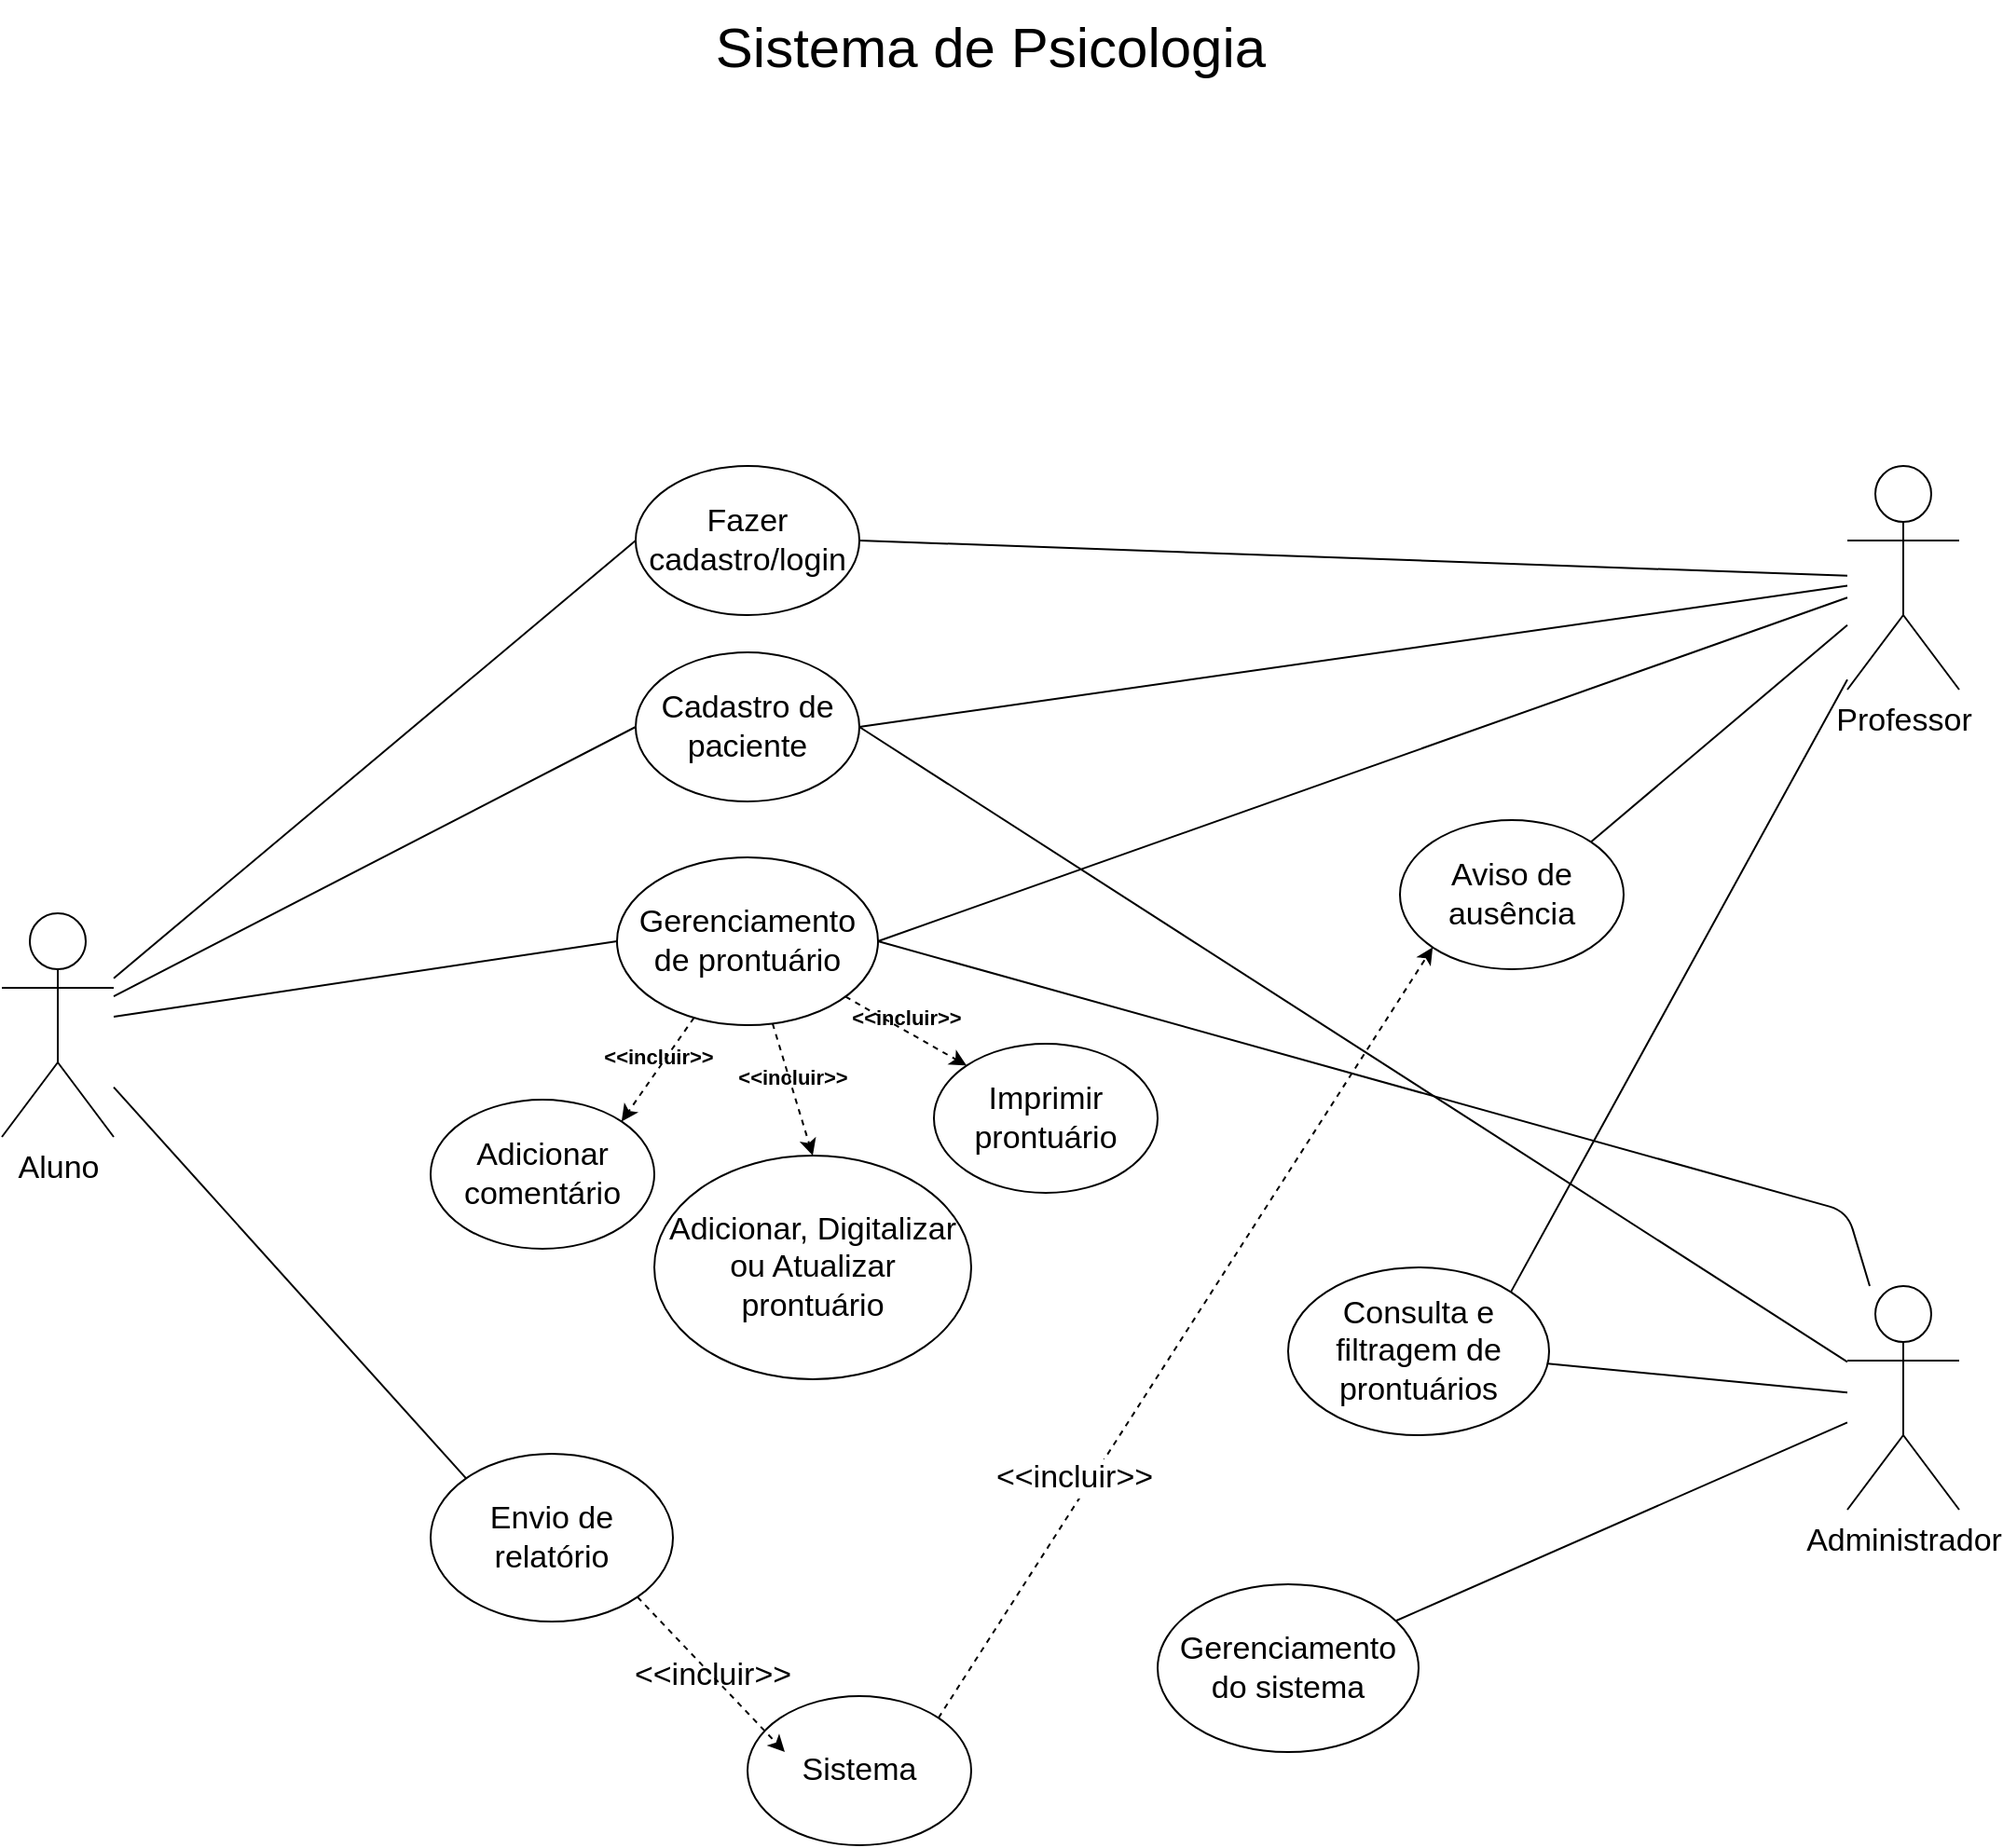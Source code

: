 <mxfile>
    <diagram id="hsp9-NueZwUlGCEhFkof" name="Use Case">
        <mxGraphModel dx="1743" dy="1611" grid="1" gridSize="10" guides="1" tooltips="1" connect="1" arrows="1" fold="1" page="0" pageScale="1" pageWidth="850" pageHeight="1100" math="0" shadow="0">
            <root>
                <mxCell id="0"/>
                <mxCell id="1" parent="0"/>
                <mxCell id="6rFO9PX0ZzHkZmPm3LeD-29" style="edgeStyle=none;html=1;entryX=0;entryY=0.5;entryDx=0;entryDy=0;labelBackgroundColor=none;fontSize=30;fontColor=default;endArrow=none;endFill=0;" parent="1" source="2" target="6rFO9PX0ZzHkZmPm3LeD-9" edge="1">
                    <mxGeometry relative="1" as="geometry"/>
                </mxCell>
                <mxCell id="6rFO9PX0ZzHkZmPm3LeD-30" style="edgeStyle=none;html=1;entryX=0;entryY=0.5;entryDx=0;entryDy=0;labelBackgroundColor=none;fontSize=30;fontColor=default;endArrow=none;endFill=0;" parent="1" source="2" target="6rFO9PX0ZzHkZmPm3LeD-7" edge="1">
                    <mxGeometry relative="1" as="geometry"/>
                </mxCell>
                <mxCell id="6rFO9PX0ZzHkZmPm3LeD-31" style="edgeStyle=none;html=1;entryX=0;entryY=0.5;entryDx=0;entryDy=0;labelBackgroundColor=none;fontSize=30;fontColor=default;endArrow=none;endFill=0;" parent="1" source="2" target="6rFO9PX0ZzHkZmPm3LeD-8" edge="1">
                    <mxGeometry relative="1" as="geometry"/>
                </mxCell>
                <mxCell id="6rFO9PX0ZzHkZmPm3LeD-33" style="edgeStyle=none;html=1;entryX=0;entryY=0;entryDx=0;entryDy=0;labelBackgroundColor=none;fontSize=17;fontColor=default;endArrow=none;endFill=0;" parent="1" source="2" target="6rFO9PX0ZzHkZmPm3LeD-32" edge="1">
                    <mxGeometry relative="1" as="geometry"/>
                </mxCell>
                <mxCell id="2" value="Aluno" style="shape=umlActor;verticalLabelPosition=bottom;verticalAlign=top;html=1;outlineConnect=0;fontSize=17;" parent="1" vertex="1">
                    <mxGeometry x="-110" y="450" width="60" height="120" as="geometry"/>
                </mxCell>
                <mxCell id="6rFO9PX0ZzHkZmPm3LeD-7" value="&lt;span data-lucid-content=&quot;{&amp;quot;t&amp;quot;:&amp;quot;Fazer cadastro/login&amp;quot;,&amp;quot;m&amp;quot;:[{&amp;quot;s&amp;quot;:0,&amp;quot;n&amp;quot;:&amp;quot;s&amp;quot;,&amp;quot;v&amp;quot;:40,&amp;quot;e&amp;quot;:20}]}&quot; data-lucid-type=&quot;application/vnd.lucid.text&quot;&gt;&lt;font style=&quot;font-size: 17px;&quot;&gt;Fazer cadastro/login&lt;/font&gt;&lt;/span&gt;" style="ellipse;whiteSpace=wrap;html=1;" parent="1" vertex="1">
                    <mxGeometry x="230" y="210" width="120" height="80" as="geometry"/>
                </mxCell>
                <mxCell id="6rFO9PX0ZzHkZmPm3LeD-8" value="&lt;span data-lucid-content=&quot;{&amp;quot;t&amp;quot;:&amp;quot;Cadastro de Paciente&amp;quot;,&amp;quot;m&amp;quot;:[{&amp;quot;s&amp;quot;:0,&amp;quot;n&amp;quot;:&amp;quot;s&amp;quot;,&amp;quot;v&amp;quot;:40,&amp;quot;e&amp;quot;:20}]}&quot; data-lucid-type=&quot;application/vnd.lucid.text&quot;&gt;&lt;span style=&quot;font-size: 17px;&quot;&gt;Cadastro de paciente&lt;/span&gt;&lt;/span&gt;" style="ellipse;whiteSpace=wrap;html=1;" parent="1" vertex="1">
                    <mxGeometry x="230" y="310" width="120" height="80" as="geometry"/>
                </mxCell>
                <mxCell id="6rFO9PX0ZzHkZmPm3LeD-15" value="&#10;&lt;span data-lucid-content=&quot;{&amp;quot;t&amp;quot;:&amp;quot;&lt;&lt;incluir&gt;&gt;&amp;quot;,&amp;quot;m&amp;quot;:[{&amp;quot;s&amp;quot;:0,&amp;quot;n&amp;quot;:&amp;quot;b&amp;quot;,&amp;quot;v&amp;quot;:true,&amp;quot;e&amp;quot;:11},{&amp;quot;s&amp;quot;:0,&amp;quot;n&amp;quot;:&amp;quot;c&amp;quot;,&amp;quot;v&amp;quot;:&amp;quot;333333ff&amp;quot;,&amp;quot;e&amp;quot;:11},{&amp;quot;s&amp;quot;:0,&amp;quot;n&amp;quot;:&amp;quot;fsp&amp;quot;,&amp;quot;v&amp;quot;:&amp;quot;ss_presetShapeStyle1_textStyle&amp;quot;,&amp;quot;e&amp;quot;:11},{&amp;quot;s&amp;quot;:0,&amp;quot;n&amp;quot;:&amp;quot;s&amp;quot;,&amp;quot;v&amp;quot;:31.111,&amp;quot;e&amp;quot;:11}]}&quot; data-lucid-type=&quot;application/vnd.lucid.text&quot; style=&quot;font-size: 11px;&quot;&gt;&lt;span style=&quot;font-weight: bold; font-size: 11px;&quot;&gt;&amp;lt;&amp;lt;incluir&amp;gt;&amp;gt;&lt;/span&gt;&lt;/span&gt;&#10;&#10;" style="edgeStyle=none;html=1;entryX=1;entryY=0;entryDx=0;entryDy=0;dashed=1;fontSize=11;labelBackgroundColor=none;fontColor=default;" parent="1" source="6rFO9PX0ZzHkZmPm3LeD-9" target="6rFO9PX0ZzHkZmPm3LeD-12" edge="1">
                    <mxGeometry relative="1" as="geometry"/>
                </mxCell>
                <mxCell id="6rFO9PX0ZzHkZmPm3LeD-9" value="&lt;span data-lucid-content=&quot;{&amp;quot;t&amp;quot;:&amp;quot;Gerenciamento de Prontuário&amp;quot;,&amp;quot;m&amp;quot;:[{&amp;quot;s&amp;quot;:0,&amp;quot;n&amp;quot;:&amp;quot;s&amp;quot;,&amp;quot;v&amp;quot;:40,&amp;quot;e&amp;quot;:27}]}&quot; data-lucid-type=&quot;application/vnd.lucid.text&quot;&gt;&lt;span style=&quot;font-size: 17px;&quot;&gt;Gerenciamento de prontuário&lt;/span&gt;&lt;/span&gt;" style="ellipse;whiteSpace=wrap;html=1;" parent="1" vertex="1">
                    <mxGeometry x="220" y="420" width="140" height="90" as="geometry"/>
                </mxCell>
                <mxCell id="6rFO9PX0ZzHkZmPm3LeD-10" value="&lt;span data-lucid-content=&quot;{&amp;quot;t&amp;quot;:&amp;quot;Imprimir prontuário&amp;quot;,&amp;quot;m&amp;quot;:[{&amp;quot;s&amp;quot;:0,&amp;quot;n&amp;quot;:&amp;quot;s&amp;quot;,&amp;quot;v&amp;quot;:40,&amp;quot;e&amp;quot;:19}]}&quot; data-lucid-type=&quot;application/vnd.lucid.text&quot;&gt;&lt;span style=&quot;font-size: 17px;&quot;&gt;Imprimir prontuário&lt;/span&gt;&lt;/span&gt;" style="ellipse;whiteSpace=wrap;html=1;" parent="1" vertex="1">
                    <mxGeometry x="390" y="520" width="120" height="80" as="geometry"/>
                </mxCell>
                <mxCell id="6rFO9PX0ZzHkZmPm3LeD-11" value="&lt;span data-lucid-content=&quot;{&amp;quot;t&amp;quot;:&amp;quot;Adicionar, Digitalizar ou Atualizar prontuário&amp;quot;,&amp;quot;m&amp;quot;:[{&amp;quot;s&amp;quot;:0,&amp;quot;n&amp;quot;:&amp;quot;s&amp;quot;,&amp;quot;v&amp;quot;:40,&amp;quot;e&amp;quot;:46}]}&quot; data-lucid-type=&quot;application/vnd.lucid.text&quot;&gt;&lt;font style=&quot;font-size: 17px;&quot;&gt;Adicionar, Digitalizar ou Atualizar prontuário&lt;/font&gt;&lt;/span&gt;" style="ellipse;whiteSpace=wrap;html=1;" parent="1" vertex="1">
                    <mxGeometry x="240" y="580" width="170" height="120" as="geometry"/>
                </mxCell>
                <mxCell id="6rFO9PX0ZzHkZmPm3LeD-12" value="&lt;span data-lucid-content=&quot;{&amp;quot;t&amp;quot;:&amp;quot;Adicionar comentário&amp;quot;,&amp;quot;m&amp;quot;:[{&amp;quot;s&amp;quot;:0,&amp;quot;n&amp;quot;:&amp;quot;s&amp;quot;,&amp;quot;v&amp;quot;:40,&amp;quot;e&amp;quot;:20}]}&quot; data-lucid-type=&quot;application/vnd.lucid.text&quot;&gt;&lt;span style=&quot;font-size: 17px;&quot;&gt;Adicionar comentário&lt;/span&gt;&lt;/span&gt;" style="ellipse;whiteSpace=wrap;html=1;" parent="1" vertex="1">
                    <mxGeometry x="120" y="550" width="120" height="80" as="geometry"/>
                </mxCell>
                <mxCell id="6rFO9PX0ZzHkZmPm3LeD-16" value="&#10;&lt;span data-lucid-content=&quot;{&amp;quot;t&amp;quot;:&amp;quot;&lt;&lt;incluir&gt;&gt;&amp;quot;,&amp;quot;m&amp;quot;:[{&amp;quot;s&amp;quot;:0,&amp;quot;n&amp;quot;:&amp;quot;b&amp;quot;,&amp;quot;v&amp;quot;:true,&amp;quot;e&amp;quot;:11},{&amp;quot;s&amp;quot;:0,&amp;quot;n&amp;quot;:&amp;quot;c&amp;quot;,&amp;quot;v&amp;quot;:&amp;quot;333333ff&amp;quot;,&amp;quot;e&amp;quot;:11},{&amp;quot;s&amp;quot;:0,&amp;quot;n&amp;quot;:&amp;quot;fsp&amp;quot;,&amp;quot;v&amp;quot;:&amp;quot;ss_presetShapeStyle1_textStyle&amp;quot;,&amp;quot;e&amp;quot;:11},{&amp;quot;s&amp;quot;:0,&amp;quot;n&amp;quot;:&amp;quot;s&amp;quot;,&amp;quot;v&amp;quot;:31.111,&amp;quot;e&amp;quot;:11}]}&quot; data-lucid-type=&quot;application/vnd.lucid.text&quot; style=&quot;font-size: 11px;&quot;&gt;&lt;span style=&quot;font-weight: bold; font-size: 11px;&quot;&gt;&amp;lt;&amp;lt;incluir&amp;gt;&amp;gt;&lt;/span&gt;&lt;/span&gt;&#10;&#10;" style="edgeStyle=none;html=1;entryX=0.5;entryY=0;entryDx=0;entryDy=0;dashed=1;fontSize=11;labelBackgroundColor=none;fontColor=default;" parent="1" source="6rFO9PX0ZzHkZmPm3LeD-9" target="6rFO9PX0ZzHkZmPm3LeD-11" edge="1">
                    <mxGeometry relative="1" as="geometry">
                        <mxPoint x="271.441" y="516.085" as="sourcePoint"/>
                        <mxPoint x="232.426" y="571.716" as="targetPoint"/>
                    </mxGeometry>
                </mxCell>
                <mxCell id="6rFO9PX0ZzHkZmPm3LeD-17" value="&#10;&lt;span data-lucid-content=&quot;{&amp;quot;t&amp;quot;:&amp;quot;&lt;&lt;incluir&gt;&gt;&amp;quot;,&amp;quot;m&amp;quot;:[{&amp;quot;s&amp;quot;:0,&amp;quot;n&amp;quot;:&amp;quot;b&amp;quot;,&amp;quot;v&amp;quot;:true,&amp;quot;e&amp;quot;:11},{&amp;quot;s&amp;quot;:0,&amp;quot;n&amp;quot;:&amp;quot;c&amp;quot;,&amp;quot;v&amp;quot;:&amp;quot;333333ff&amp;quot;,&amp;quot;e&amp;quot;:11},{&amp;quot;s&amp;quot;:0,&amp;quot;n&amp;quot;:&amp;quot;fsp&amp;quot;,&amp;quot;v&amp;quot;:&amp;quot;ss_presetShapeStyle1_textStyle&amp;quot;,&amp;quot;e&amp;quot;:11},{&amp;quot;s&amp;quot;:0,&amp;quot;n&amp;quot;:&amp;quot;s&amp;quot;,&amp;quot;v&amp;quot;:31.111,&amp;quot;e&amp;quot;:11}]}&quot; data-lucid-type=&quot;application/vnd.lucid.text&quot; style=&quot;font-size: 11px;&quot;&gt;&lt;span style=&quot;font-weight: bold; font-size: 11px;&quot;&gt;&amp;lt;&amp;lt;incluir&amp;gt;&amp;gt;&lt;/span&gt;&lt;/span&gt;&#10;&#10;" style="edgeStyle=none;html=1;entryX=0;entryY=0;entryDx=0;entryDy=0;dashed=1;fontSize=11;labelBackgroundColor=none;fontColor=default;" parent="1" source="6rFO9PX0ZzHkZmPm3LeD-9" target="6rFO9PX0ZzHkZmPm3LeD-10" edge="1">
                    <mxGeometry relative="1" as="geometry">
                        <mxPoint x="313.307" y="519.179" as="sourcePoint"/>
                        <mxPoint x="335.0" y="590" as="targetPoint"/>
                    </mxGeometry>
                </mxCell>
                <mxCell id="6rFO9PX0ZzHkZmPm3LeD-27" style="edgeStyle=none;html=1;exitX=1;exitY=0;exitDx=0;exitDy=0;entryX=0;entryY=1;entryDx=0;entryDy=0;labelBackgroundColor=none;fontSize=30;fontColor=default;endArrow=classic;endFill=1;dashed=1;" parent="1" source="6rFO9PX0ZzHkZmPm3LeD-18" target="6rFO9PX0ZzHkZmPm3LeD-19" edge="1">
                    <mxGeometry relative="1" as="geometry"/>
                </mxCell>
                <mxCell id="6rFO9PX0ZzHkZmPm3LeD-38" value="&amp;lt;&amp;lt;incluir&amp;gt;&amp;gt;" style="edgeLabel;html=1;align=center;verticalAlign=middle;resizable=0;points=[];fontSize=17;fontColor=default;" parent="6rFO9PX0ZzHkZmPm3LeD-27" vertex="1" connectable="0">
                    <mxGeometry x="-0.252" y="-1" relative="1" as="geometry">
                        <mxPoint x="-28" y="25" as="offset"/>
                    </mxGeometry>
                </mxCell>
                <mxCell id="6rFO9PX0ZzHkZmPm3LeD-18" value="&lt;span data-lucid-content=&quot;{&amp;quot;t&amp;quot;:&amp;quot;Cadastro de Paciente&amp;quot;,&amp;quot;m&amp;quot;:[{&amp;quot;s&amp;quot;:0,&amp;quot;n&amp;quot;:&amp;quot;s&amp;quot;,&amp;quot;v&amp;quot;:40,&amp;quot;e&amp;quot;:20}]}&quot; data-lucid-type=&quot;application/vnd.lucid.text&quot;&gt;&lt;span style=&quot;font-size: 17px;&quot;&gt;Sistema&lt;/span&gt;&lt;/span&gt;" style="ellipse;whiteSpace=wrap;html=1;" parent="1" vertex="1">
                    <mxGeometry x="290" y="870" width="120" height="80" as="geometry"/>
                </mxCell>
                <mxCell id="6rFO9PX0ZzHkZmPm3LeD-28" style="edgeStyle=none;html=1;exitX=1;exitY=0;exitDx=0;exitDy=0;labelBackgroundColor=none;fontSize=30;fontColor=default;endArrow=none;endFill=0;" parent="1" source="6rFO9PX0ZzHkZmPm3LeD-19" target="6rFO9PX0ZzHkZmPm3LeD-23" edge="1">
                    <mxGeometry relative="1" as="geometry"/>
                </mxCell>
                <mxCell id="6rFO9PX0ZzHkZmPm3LeD-19" value="&lt;span data-lucid-content=&quot;{&amp;quot;t&amp;quot;:&amp;quot;Aviso de Ausência&amp;quot;,&amp;quot;m&amp;quot;:[{&amp;quot;s&amp;quot;:0,&amp;quot;n&amp;quot;:&amp;quot;s&amp;quot;,&amp;quot;v&amp;quot;:40,&amp;quot;e&amp;quot;:17}]}&quot; data-lucid-type=&quot;application/vnd.lucid.text&quot;&gt;&lt;span style=&quot;font-size: 17px;&quot;&gt;Aviso de ausência&lt;/span&gt;&lt;/span&gt;" style="ellipse;whiteSpace=wrap;html=1;" parent="1" vertex="1">
                    <mxGeometry x="640" y="400" width="120" height="80" as="geometry"/>
                </mxCell>
                <mxCell id="6rFO9PX0ZzHkZmPm3LeD-25" style="edgeStyle=none;html=1;labelBackgroundColor=none;fontSize=17;fontColor=default;endArrow=none;endFill=0;" parent="1" source="6rFO9PX0ZzHkZmPm3LeD-22" target="6rFO9PX0ZzHkZmPm3LeD-24" edge="1">
                    <mxGeometry relative="1" as="geometry"/>
                </mxCell>
                <mxCell id="6rFO9PX0ZzHkZmPm3LeD-39" style="edgeStyle=none;html=1;entryX=1;entryY=0.5;entryDx=0;entryDy=0;labelBackgroundColor=none;fontSize=17;fontColor=default;endArrow=none;endFill=0;" parent="1" source="6rFO9PX0ZzHkZmPm3LeD-22" target="6rFO9PX0ZzHkZmPm3LeD-8" edge="1">
                    <mxGeometry relative="1" as="geometry">
                        <Array as="points"/>
                    </mxGeometry>
                </mxCell>
                <mxCell id="6rFO9PX0ZzHkZmPm3LeD-41" style="edgeStyle=none;html=1;entryX=1;entryY=0.5;entryDx=0;entryDy=0;labelBackgroundColor=none;fontSize=17;fontColor=default;endArrow=none;endFill=0;" parent="1" source="6rFO9PX0ZzHkZmPm3LeD-22" target="6rFO9PX0ZzHkZmPm3LeD-9" edge="1">
                    <mxGeometry relative="1" as="geometry">
                        <Array as="points">
                            <mxPoint x="880" y="610"/>
                        </Array>
                    </mxGeometry>
                </mxCell>
                <mxCell id="6rFO9PX0ZzHkZmPm3LeD-22" value="Administrador" style="shape=umlActor;verticalLabelPosition=bottom;verticalAlign=top;html=1;outlineConnect=0;fontSize=17;" parent="1" vertex="1">
                    <mxGeometry x="880" y="650" width="60" height="120" as="geometry"/>
                </mxCell>
                <mxCell id="6rFO9PX0ZzHkZmPm3LeD-35" style="edgeStyle=none;html=1;entryX=1;entryY=0.5;entryDx=0;entryDy=0;labelBackgroundColor=none;fontSize=17;fontColor=default;endArrow=none;endFill=0;" parent="1" source="6rFO9PX0ZzHkZmPm3LeD-23" target="6rFO9PX0ZzHkZmPm3LeD-7" edge="1">
                    <mxGeometry relative="1" as="geometry"/>
                </mxCell>
                <mxCell id="6rFO9PX0ZzHkZmPm3LeD-36" style="edgeStyle=none;html=1;entryX=1;entryY=0.5;entryDx=0;entryDy=0;labelBackgroundColor=none;fontSize=17;fontColor=default;endArrow=none;endFill=0;" parent="1" source="6rFO9PX0ZzHkZmPm3LeD-23" target="6rFO9PX0ZzHkZmPm3LeD-8" edge="1">
                    <mxGeometry relative="1" as="geometry"/>
                </mxCell>
                <mxCell id="6rFO9PX0ZzHkZmPm3LeD-37" style="edgeStyle=none;html=1;entryX=1;entryY=0.5;entryDx=0;entryDy=0;labelBackgroundColor=none;fontSize=17;fontColor=default;endArrow=none;endFill=0;" parent="1" source="6rFO9PX0ZzHkZmPm3LeD-23" target="6rFO9PX0ZzHkZmPm3LeD-9" edge="1">
                    <mxGeometry relative="1" as="geometry"/>
                </mxCell>
                <mxCell id="6rFO9PX0ZzHkZmPm3LeD-23" value="Professor" style="shape=umlActor;verticalLabelPosition=bottom;verticalAlign=top;html=1;outlineConnect=0;fontSize=17;" parent="1" vertex="1">
                    <mxGeometry x="880" y="210" width="60" height="120" as="geometry"/>
                </mxCell>
                <mxCell id="6rFO9PX0ZzHkZmPm3LeD-24" value="&lt;span data-lucid-content=&quot;{&amp;quot;t&amp;quot;:&amp;quot;Gerenciamento do Sistema&amp;quot;,&amp;quot;m&amp;quot;:[{&amp;quot;s&amp;quot;:0,&amp;quot;n&amp;quot;:&amp;quot;s&amp;quot;,&amp;quot;v&amp;quot;:40,&amp;quot;e&amp;quot;:24}]}&quot; data-lucid-type=&quot;application/vnd.lucid.text&quot;&gt;&lt;span style=&quot;font-size: 17px;&quot;&gt;Gerenciamento do sistema&lt;/span&gt;&lt;/span&gt;" style="ellipse;whiteSpace=wrap;html=1;" parent="1" vertex="1">
                    <mxGeometry x="510" y="810" width="140" height="90" as="geometry"/>
                </mxCell>
                <mxCell id="6rFO9PX0ZzHkZmPm3LeD-26" value="Sistema de Psicologia" style="text;html=1;align=center;verticalAlign=middle;resizable=0;points=[];autosize=1;strokeColor=none;fillColor=none;fontSize=30;fontColor=default;" parent="1" vertex="1">
                    <mxGeometry x="260" y="-40" width="320" height="50" as="geometry"/>
                </mxCell>
                <mxCell id="6rFO9PX0ZzHkZmPm3LeD-34" value="&amp;lt;&amp;lt;incluir&amp;gt;&amp;gt;" style="edgeStyle=none;html=1;exitX=1;exitY=1;exitDx=0;exitDy=0;labelBackgroundColor=none;fontSize=17;fontColor=default;endArrow=classic;endFill=1;dashed=1;" parent="1" source="6rFO9PX0ZzHkZmPm3LeD-32" edge="1">
                    <mxGeometry relative="1" as="geometry">
                        <mxPoint x="310" y="900" as="targetPoint"/>
                    </mxGeometry>
                </mxCell>
                <mxCell id="6rFO9PX0ZzHkZmPm3LeD-32" value="Envio de relatório" style="ellipse;whiteSpace=wrap;html=1;fontSize=17;direction=east;" parent="1" vertex="1">
                    <mxGeometry x="120" y="740" width="130" height="90" as="geometry"/>
                </mxCell>
                <mxCell id="6rFO9PX0ZzHkZmPm3LeD-43" style="edgeStyle=none;html=1;labelBackgroundColor=none;fontSize=17;fontColor=default;endArrow=none;endFill=0;" parent="1" source="6rFO9PX0ZzHkZmPm3LeD-42" target="6rFO9PX0ZzHkZmPm3LeD-22" edge="1">
                    <mxGeometry relative="1" as="geometry"/>
                </mxCell>
                <mxCell id="6rFO9PX0ZzHkZmPm3LeD-44" style="edgeStyle=none;html=1;exitX=1;exitY=0;exitDx=0;exitDy=0;labelBackgroundColor=none;fontSize=17;fontColor=default;endArrow=none;endFill=0;" parent="1" source="6rFO9PX0ZzHkZmPm3LeD-42" target="6rFO9PX0ZzHkZmPm3LeD-23" edge="1">
                    <mxGeometry relative="1" as="geometry"/>
                </mxCell>
                <mxCell id="6rFO9PX0ZzHkZmPm3LeD-42" value="Consulta e filtragem de prontuários" style="ellipse;whiteSpace=wrap;html=1;fontSize=17;" parent="1" vertex="1">
                    <mxGeometry x="580" y="640" width="140" height="90" as="geometry"/>
                </mxCell>
            </root>
        </mxGraphModel>
    </diagram>
    <diagram id="pk8VP5G30imUCMSdl7ce" name="DER">
        <mxGraphModel dx="1647" dy="1524" grid="1" gridSize="10" guides="1" tooltips="1" connect="1" arrows="1" fold="1" page="0" pageScale="1" pageWidth="850" pageHeight="1100" math="0" shadow="0">
            <root>
                <mxCell id="0"/>
                <mxCell id="1" parent="0"/>
                <mxCell id="xlqCLeBauGanB82xp4Bk-2" value="Usuario" style="shape=table;startSize=30;container=1;collapsible=1;childLayout=tableLayout;fixedRows=1;rowLines=0;fontStyle=1;align=center;resizeLast=1;verticalAlign=middle;" parent="1" vertex="1">
                    <mxGeometry x="-140" y="160" width="180" height="150" as="geometry"/>
                </mxCell>
                <mxCell id="xlqCLeBauGanB82xp4Bk-3" value="" style="shape=tableRow;horizontal=0;startSize=0;swimlaneHead=0;swimlaneBody=0;fillColor=none;collapsible=0;dropTarget=0;points=[[0,0.5],[1,0.5]];portConstraint=eastwest;top=0;left=0;right=0;bottom=1;" parent="xlqCLeBauGanB82xp4Bk-2" vertex="1">
                    <mxGeometry y="30" width="180" height="30" as="geometry"/>
                </mxCell>
                <mxCell id="xlqCLeBauGanB82xp4Bk-4" value="PK" style="shape=partialRectangle;connectable=0;fillColor=none;top=0;left=0;bottom=0;right=0;fontStyle=1;overflow=hidden;" parent="xlqCLeBauGanB82xp4Bk-3" vertex="1">
                    <mxGeometry width="30" height="30" as="geometry">
                        <mxRectangle width="30" height="30" as="alternateBounds"/>
                    </mxGeometry>
                </mxCell>
                <mxCell id="xlqCLeBauGanB82xp4Bk-5" value="ID int(3)" style="shape=partialRectangle;connectable=0;fillColor=none;top=0;left=0;bottom=0;right=0;align=left;spacingLeft=6;fontStyle=5;overflow=hidden;" parent="xlqCLeBauGanB82xp4Bk-3" vertex="1">
                    <mxGeometry x="30" width="150" height="30" as="geometry">
                        <mxRectangle width="150" height="30" as="alternateBounds"/>
                    </mxGeometry>
                </mxCell>
                <mxCell id="xlqCLeBauGanB82xp4Bk-6" value="" style="shape=tableRow;horizontal=0;startSize=0;swimlaneHead=0;swimlaneBody=0;fillColor=none;collapsible=0;dropTarget=0;points=[[0,0.5],[1,0.5]];portConstraint=eastwest;top=0;left=0;right=0;bottom=0;" parent="xlqCLeBauGanB82xp4Bk-2" vertex="1">
                    <mxGeometry y="60" width="180" height="90" as="geometry"/>
                </mxCell>
                <mxCell id="xlqCLeBauGanB82xp4Bk-7" value="" style="shape=partialRectangle;connectable=0;fillColor=none;top=0;left=0;bottom=0;right=0;editable=1;overflow=hidden;" parent="xlqCLeBauGanB82xp4Bk-6" vertex="1">
                    <mxGeometry width="30" height="90" as="geometry">
                        <mxRectangle width="30" height="90" as="alternateBounds"/>
                    </mxGeometry>
                </mxCell>
                <mxCell id="xlqCLeBauGanB82xp4Bk-8" value="nome varchar (200)&#10;email varchar(200)&#10;telefone int(12)&#10;senha varchar(200)&#10;nivel varchar(5)" style="shape=partialRectangle;connectable=0;fillColor=none;top=0;left=0;bottom=0;right=0;align=left;spacingLeft=6;overflow=hidden;verticalAlign=top;fontSize=13;" parent="xlqCLeBauGanB82xp4Bk-6" vertex="1">
                    <mxGeometry x="30" width="150" height="90" as="geometry">
                        <mxRectangle width="150" height="90" as="alternateBounds"/>
                    </mxGeometry>
                </mxCell>
                <mxCell id="98w62dLo8Jn5VCTTJ6EJ-108" value="Paciente" style="shape=table;startSize=30;container=1;collapsible=1;childLayout=tableLayout;fixedRows=1;rowLines=0;fontStyle=1;align=center;resizeLast=1;verticalAlign=middle;" parent="1" vertex="1">
                    <mxGeometry x="270" y="-80" width="180" height="170" as="geometry"/>
                </mxCell>
                <mxCell id="98w62dLo8Jn5VCTTJ6EJ-109" value="" style="shape=tableRow;horizontal=0;startSize=0;swimlaneHead=0;swimlaneBody=0;fillColor=none;collapsible=0;dropTarget=0;points=[[0,0.5],[1,0.5]];portConstraint=eastwest;top=0;left=0;right=0;bottom=1;" parent="98w62dLo8Jn5VCTTJ6EJ-108" vertex="1">
                    <mxGeometry y="30" width="180" height="30" as="geometry"/>
                </mxCell>
                <mxCell id="98w62dLo8Jn5VCTTJ6EJ-110" value="PK" style="shape=partialRectangle;connectable=0;fillColor=none;top=0;left=0;bottom=0;right=0;fontStyle=1;overflow=hidden;verticalAlign=top;" parent="98w62dLo8Jn5VCTTJ6EJ-109" vertex="1">
                    <mxGeometry width="30" height="30" as="geometry">
                        <mxRectangle width="30" height="30" as="alternateBounds"/>
                    </mxGeometry>
                </mxCell>
                <mxCell id="98w62dLo8Jn5VCTTJ6EJ-111" value="ID int(3)" style="shape=partialRectangle;connectable=0;fillColor=none;top=0;left=0;bottom=0;right=0;align=left;spacingLeft=6;fontStyle=5;overflow=hidden;verticalAlign=top;" parent="98w62dLo8Jn5VCTTJ6EJ-109" vertex="1">
                    <mxGeometry x="30" width="150" height="30" as="geometry">
                        <mxRectangle width="150" height="30" as="alternateBounds"/>
                    </mxGeometry>
                </mxCell>
                <mxCell id="98w62dLo8Jn5VCTTJ6EJ-112" value="" style="shape=tableRow;horizontal=0;startSize=0;swimlaneHead=0;swimlaneBody=0;fillColor=none;collapsible=0;dropTarget=0;points=[[0,0.5],[1,0.5]];portConstraint=eastwest;top=0;left=0;right=0;bottom=0;" parent="98w62dLo8Jn5VCTTJ6EJ-108" vertex="1">
                    <mxGeometry y="60" width="180" height="110" as="geometry"/>
                </mxCell>
                <mxCell id="98w62dLo8Jn5VCTTJ6EJ-113" value="" style="shape=partialRectangle;connectable=0;fillColor=none;top=0;left=0;bottom=0;right=0;editable=1;overflow=hidden;" parent="98w62dLo8Jn5VCTTJ6EJ-112" vertex="1">
                    <mxGeometry width="30" height="110" as="geometry">
                        <mxRectangle width="30" height="110" as="alternateBounds"/>
                    </mxGeometry>
                </mxCell>
                <mxCell id="98w62dLo8Jn5VCTTJ6EJ-114" value="nome varchar(200)&#10;Idade date&#10;contato string(200)" style="shape=partialRectangle;connectable=0;fillColor=none;top=0;left=0;bottom=0;right=0;align=left;spacingLeft=6;overflow=hidden;verticalAlign=top;fontSize=13;" parent="98w62dLo8Jn5VCTTJ6EJ-112" vertex="1">
                    <mxGeometry x="30" width="150" height="110" as="geometry">
                        <mxRectangle width="150" height="110" as="alternateBounds"/>
                    </mxGeometry>
                </mxCell>
                <mxCell id="98w62dLo8Jn5VCTTJ6EJ-122" value="Prontuario" style="shape=table;startSize=30;container=1;collapsible=1;childLayout=tableLayout;fixedRows=1;rowLines=0;fontStyle=1;align=center;resizeLast=1;verticalAlign=middle;" parent="1" vertex="1">
                    <mxGeometry x="250" y="160" width="180" height="180" as="geometry"/>
                </mxCell>
                <mxCell id="98w62dLo8Jn5VCTTJ6EJ-123" value="" style="shape=tableRow;horizontal=0;startSize=0;swimlaneHead=0;swimlaneBody=0;fillColor=none;collapsible=0;dropTarget=0;points=[[0,0.5],[1,0.5]];portConstraint=eastwest;top=0;left=0;right=0;bottom=1;" parent="98w62dLo8Jn5VCTTJ6EJ-122" vertex="1">
                    <mxGeometry y="30" width="180" height="40" as="geometry"/>
                </mxCell>
                <mxCell id="98w62dLo8Jn5VCTTJ6EJ-124" value="PK&#10;FK" style="shape=partialRectangle;connectable=0;fillColor=none;top=0;left=0;bottom=0;right=0;fontStyle=1;overflow=hidden;verticalAlign=top;" parent="98w62dLo8Jn5VCTTJ6EJ-123" vertex="1">
                    <mxGeometry width="30" height="40" as="geometry">
                        <mxRectangle width="30" height="40" as="alternateBounds"/>
                    </mxGeometry>
                </mxCell>
                <mxCell id="98w62dLo8Jn5VCTTJ6EJ-125" value="ID int(3)&#10;id_paciente int(3)" style="shape=partialRectangle;connectable=0;fillColor=none;top=0;left=0;bottom=0;right=0;align=left;spacingLeft=6;fontStyle=5;overflow=hidden;verticalAlign=top;" parent="98w62dLo8Jn5VCTTJ6EJ-123" vertex="1">
                    <mxGeometry x="30" width="150" height="40" as="geometry">
                        <mxRectangle width="150" height="40" as="alternateBounds"/>
                    </mxGeometry>
                </mxCell>
                <mxCell id="98w62dLo8Jn5VCTTJ6EJ-126" value="" style="shape=tableRow;horizontal=0;startSize=0;swimlaneHead=0;swimlaneBody=0;fillColor=none;collapsible=0;dropTarget=0;points=[[0,0.5],[1,0.5]];portConstraint=eastwest;top=0;left=0;right=0;bottom=0;" parent="98w62dLo8Jn5VCTTJ6EJ-122" vertex="1">
                    <mxGeometry y="70" width="180" height="110" as="geometry"/>
                </mxCell>
                <mxCell id="98w62dLo8Jn5VCTTJ6EJ-127" value="" style="shape=partialRectangle;connectable=0;fillColor=none;top=0;left=0;bottom=0;right=0;editable=1;overflow=hidden;verticalAlign=top;fontStyle=0" parent="98w62dLo8Jn5VCTTJ6EJ-126" vertex="1">
                    <mxGeometry width="30" height="110" as="geometry">
                        <mxRectangle width="30" height="110" as="alternateBounds"/>
                    </mxGeometry>
                </mxCell>
                <mxCell id="98w62dLo8Jn5VCTTJ6EJ-128" value="data_criacao date()" style="shape=partialRectangle;connectable=0;fillColor=none;top=0;left=0;bottom=0;right=0;align=left;spacingLeft=6;overflow=hidden;verticalAlign=top;fontSize=13;" parent="98w62dLo8Jn5VCTTJ6EJ-126" vertex="1">
                    <mxGeometry x="30" width="150" height="110" as="geometry">
                        <mxRectangle width="150" height="110" as="alternateBounds"/>
                    </mxGeometry>
                </mxCell>
                <mxCell id="98w62dLo8Jn5VCTTJ6EJ-129" value="Acompanhamento" style="shape=table;startSize=30;container=1;collapsible=1;childLayout=tableLayout;fixedRows=1;rowLines=0;fontStyle=1;align=center;resizeLast=1;verticalAlign=middle;" parent="1" vertex="1">
                    <mxGeometry x="530" y="160" width="180" height="170" as="geometry"/>
                </mxCell>
                <mxCell id="98w62dLo8Jn5VCTTJ6EJ-130" value="" style="shape=tableRow;horizontal=0;startSize=0;swimlaneHead=0;swimlaneBody=0;fillColor=none;collapsible=0;dropTarget=0;points=[[0,0.5],[1,0.5]];portConstraint=eastwest;top=0;left=0;right=0;bottom=1;" parent="98w62dLo8Jn5VCTTJ6EJ-129" vertex="1">
                    <mxGeometry y="30" width="180" height="30" as="geometry"/>
                </mxCell>
                <mxCell id="98w62dLo8Jn5VCTTJ6EJ-131" value="PK" style="shape=partialRectangle;connectable=0;fillColor=none;top=0;left=0;bottom=0;right=0;fontStyle=1;overflow=hidden;" parent="98w62dLo8Jn5VCTTJ6EJ-130" vertex="1">
                    <mxGeometry width="30" height="30" as="geometry">
                        <mxRectangle width="30" height="30" as="alternateBounds"/>
                    </mxGeometry>
                </mxCell>
                <mxCell id="98w62dLo8Jn5VCTTJ6EJ-132" value="ID int(3)" style="shape=partialRectangle;connectable=0;fillColor=none;top=0;left=0;bottom=0;right=0;align=left;spacingLeft=6;fontStyle=5;overflow=hidden;" parent="98w62dLo8Jn5VCTTJ6EJ-130" vertex="1">
                    <mxGeometry x="30" width="150" height="30" as="geometry">
                        <mxRectangle width="150" height="30" as="alternateBounds"/>
                    </mxGeometry>
                </mxCell>
                <mxCell id="98w62dLo8Jn5VCTTJ6EJ-133" value="" style="shape=tableRow;horizontal=0;startSize=0;swimlaneHead=0;swimlaneBody=0;fillColor=none;collapsible=0;dropTarget=0;points=[[0,0.5],[1,0.5]];portConstraint=eastwest;top=0;left=0;right=0;bottom=0;" parent="98w62dLo8Jn5VCTTJ6EJ-129" vertex="1">
                    <mxGeometry y="60" width="180" height="110" as="geometry"/>
                </mxCell>
                <mxCell id="98w62dLo8Jn5VCTTJ6EJ-134" value="" style="shape=partialRectangle;connectable=0;fillColor=none;top=0;left=0;bottom=0;right=0;editable=1;overflow=hidden;" parent="98w62dLo8Jn5VCTTJ6EJ-133" vertex="1">
                    <mxGeometry width="30" height="110" as="geometry">
                        <mxRectangle width="30" height="110" as="alternateBounds"/>
                    </mxGeometry>
                </mxCell>
                <mxCell id="98w62dLo8Jn5VCTTJ6EJ-135" value="Texto string()&#10;data_acomp Date()&#10;descricao string(255)" style="shape=partialRectangle;connectable=0;fillColor=none;top=0;left=0;bottom=0;right=0;align=left;spacingLeft=6;overflow=hidden;verticalAlign=top;fontSize=13;" parent="98w62dLo8Jn5VCTTJ6EJ-133" vertex="1">
                    <mxGeometry x="30" width="150" height="110" as="geometry">
                        <mxRectangle width="150" height="110" as="alternateBounds"/>
                    </mxGeometry>
                </mxCell>
                <mxCell id="98w62dLo8Jn5VCTTJ6EJ-136" value="Documento" style="shape=table;startSize=30;container=1;collapsible=1;childLayout=tableLayout;fixedRows=1;rowLines=0;fontStyle=1;align=center;resizeLast=1;verticalAlign=middle;" parent="1" vertex="1">
                    <mxGeometry x="800" y="160" width="180" height="170" as="geometry"/>
                </mxCell>
                <mxCell id="98w62dLo8Jn5VCTTJ6EJ-137" value="" style="shape=tableRow;horizontal=0;startSize=0;swimlaneHead=0;swimlaneBody=0;fillColor=none;collapsible=0;dropTarget=0;points=[[0,0.5],[1,0.5]];portConstraint=eastwest;top=0;left=0;right=0;bottom=1;" parent="98w62dLo8Jn5VCTTJ6EJ-136" vertex="1">
                    <mxGeometry y="30" width="180" height="30" as="geometry"/>
                </mxCell>
                <mxCell id="98w62dLo8Jn5VCTTJ6EJ-138" value="PK" style="shape=partialRectangle;connectable=0;fillColor=none;top=0;left=0;bottom=0;right=0;fontStyle=1;overflow=hidden;" parent="98w62dLo8Jn5VCTTJ6EJ-137" vertex="1">
                    <mxGeometry width="30" height="30" as="geometry">
                        <mxRectangle width="30" height="30" as="alternateBounds"/>
                    </mxGeometry>
                </mxCell>
                <mxCell id="98w62dLo8Jn5VCTTJ6EJ-139" value="ID int(3)" style="shape=partialRectangle;connectable=0;fillColor=none;top=0;left=0;bottom=0;right=0;align=left;spacingLeft=6;fontStyle=5;overflow=hidden;" parent="98w62dLo8Jn5VCTTJ6EJ-137" vertex="1">
                    <mxGeometry x="30" width="150" height="30" as="geometry">
                        <mxRectangle width="150" height="30" as="alternateBounds"/>
                    </mxGeometry>
                </mxCell>
                <mxCell id="98w62dLo8Jn5VCTTJ6EJ-140" value="" style="shape=tableRow;horizontal=0;startSize=0;swimlaneHead=0;swimlaneBody=0;fillColor=none;collapsible=0;dropTarget=0;points=[[0,0.5],[1,0.5]];portConstraint=eastwest;top=0;left=0;right=0;bottom=0;" parent="98w62dLo8Jn5VCTTJ6EJ-136" vertex="1">
                    <mxGeometry y="60" width="180" height="110" as="geometry"/>
                </mxCell>
                <mxCell id="98w62dLo8Jn5VCTTJ6EJ-141" value="" style="shape=partialRectangle;connectable=0;fillColor=none;top=0;left=0;bottom=0;right=0;editable=1;overflow=hidden;" parent="98w62dLo8Jn5VCTTJ6EJ-140" vertex="1">
                    <mxGeometry width="30" height="110" as="geometry">
                        <mxRectangle width="30" height="110" as="alternateBounds"/>
                    </mxGeometry>
                </mxCell>
                <mxCell id="98w62dLo8Jn5VCTTJ6EJ-142" value="nome_arquivo string()&#10;tipo string()&#10;data_upload Date()" style="shape=partialRectangle;connectable=0;fillColor=none;top=0;left=0;bottom=0;right=0;align=left;spacingLeft=6;overflow=hidden;verticalAlign=top;fontSize=13;" parent="98w62dLo8Jn5VCTTJ6EJ-140" vertex="1">
                    <mxGeometry x="30" width="150" height="110" as="geometry">
                        <mxRectangle width="150" height="110" as="alternateBounds"/>
                    </mxGeometry>
                </mxCell>
                <mxCell id="BfO0SWGwOD_4yupj0tZ_-8" style="edgeStyle=none;html=1;entryX=-0.003;entryY=0.036;entryDx=0;entryDy=0;entryPerimeter=0;" edge="1" parent="1" source="xlqCLeBauGanB82xp4Bk-6" target="98w62dLo8Jn5VCTTJ6EJ-126">
                    <mxGeometry relative="1" as="geometry"/>
                </mxCell>
                <mxCell id="BfO0SWGwOD_4yupj0tZ_-12" style="edgeStyle=none;html=1;entryX=0.001;entryY=0.016;entryDx=0;entryDy=0;entryPerimeter=0;exitX=1.017;exitY=0.098;exitDx=0;exitDy=0;exitPerimeter=0;" edge="1" parent="1" source="xlqCLeBauGanB82xp4Bk-6" target="98w62dLo8Jn5VCTTJ6EJ-112">
                    <mxGeometry relative="1" as="geometry"/>
                </mxCell>
                <mxCell id="BfO0SWGwOD_4yupj0tZ_-13" style="edgeStyle=none;html=1;" edge="1" parent="1" source="98w62dLo8Jn5VCTTJ6EJ-126" target="98w62dLo8Jn5VCTTJ6EJ-133">
                    <mxGeometry relative="1" as="geometry"/>
                </mxCell>
                <mxCell id="BfO0SWGwOD_4yupj0tZ_-14" style="edgeStyle=none;html=1;entryX=0;entryY=0.5;entryDx=0;entryDy=0;" edge="1" parent="1" source="98w62dLo8Jn5VCTTJ6EJ-133" target="98w62dLo8Jn5VCTTJ6EJ-140">
                    <mxGeometry relative="1" as="geometry">
                        <mxPoint x="810" y="330" as="targetPoint"/>
                    </mxGeometry>
                </mxCell>
            </root>
        </mxGraphModel>
    </diagram>
</mxfile>